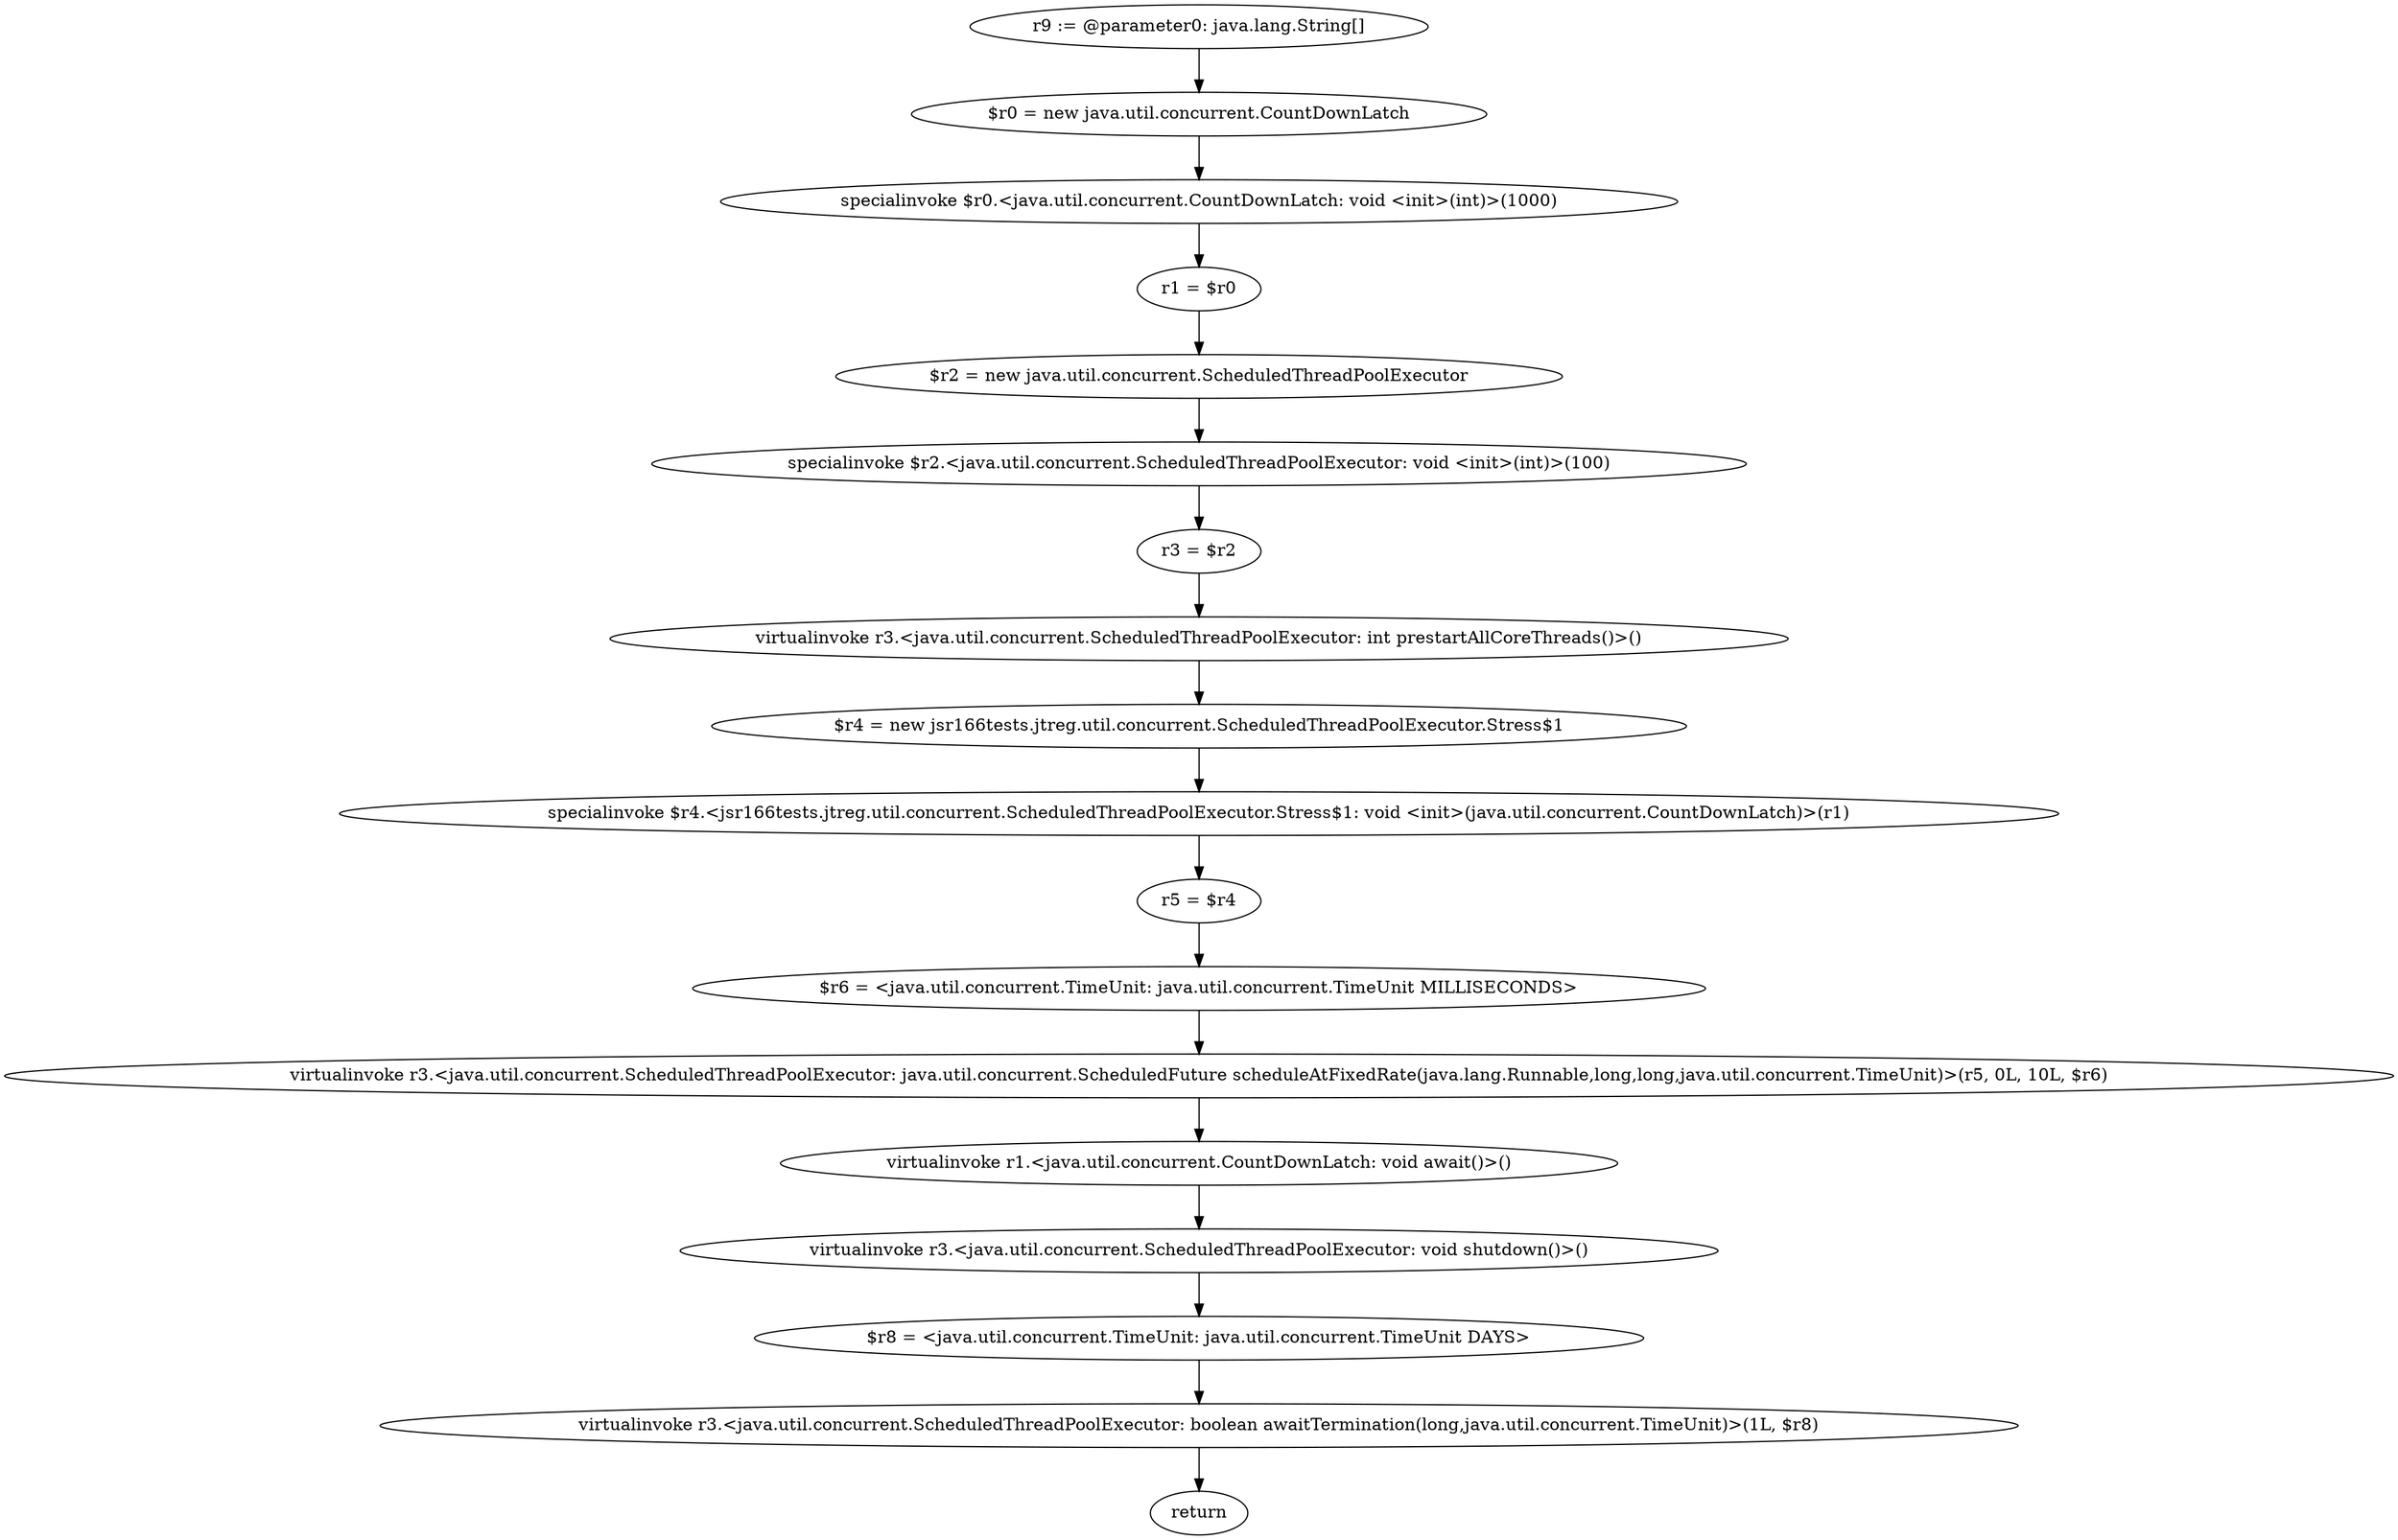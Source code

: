 digraph "unitGraph" {
    "r9 := @parameter0: java.lang.String[]"
    "$r0 = new java.util.concurrent.CountDownLatch"
    "specialinvoke $r0.<java.util.concurrent.CountDownLatch: void <init>(int)>(1000)"
    "r1 = $r0"
    "$r2 = new java.util.concurrent.ScheduledThreadPoolExecutor"
    "specialinvoke $r2.<java.util.concurrent.ScheduledThreadPoolExecutor: void <init>(int)>(100)"
    "r3 = $r2"
    "virtualinvoke r3.<java.util.concurrent.ScheduledThreadPoolExecutor: int prestartAllCoreThreads()>()"
    "$r4 = new jsr166tests.jtreg.util.concurrent.ScheduledThreadPoolExecutor.Stress$1"
    "specialinvoke $r4.<jsr166tests.jtreg.util.concurrent.ScheduledThreadPoolExecutor.Stress$1: void <init>(java.util.concurrent.CountDownLatch)>(r1)"
    "r5 = $r4"
    "$r6 = <java.util.concurrent.TimeUnit: java.util.concurrent.TimeUnit MILLISECONDS>"
    "virtualinvoke r3.<java.util.concurrent.ScheduledThreadPoolExecutor: java.util.concurrent.ScheduledFuture scheduleAtFixedRate(java.lang.Runnable,long,long,java.util.concurrent.TimeUnit)>(r5, 0L, 10L, $r6)"
    "virtualinvoke r1.<java.util.concurrent.CountDownLatch: void await()>()"
    "virtualinvoke r3.<java.util.concurrent.ScheduledThreadPoolExecutor: void shutdown()>()"
    "$r8 = <java.util.concurrent.TimeUnit: java.util.concurrent.TimeUnit DAYS>"
    "virtualinvoke r3.<java.util.concurrent.ScheduledThreadPoolExecutor: boolean awaitTermination(long,java.util.concurrent.TimeUnit)>(1L, $r8)"
    "return"
    "r9 := @parameter0: java.lang.String[]"->"$r0 = new java.util.concurrent.CountDownLatch";
    "$r0 = new java.util.concurrent.CountDownLatch"->"specialinvoke $r0.<java.util.concurrent.CountDownLatch: void <init>(int)>(1000)";
    "specialinvoke $r0.<java.util.concurrent.CountDownLatch: void <init>(int)>(1000)"->"r1 = $r0";
    "r1 = $r0"->"$r2 = new java.util.concurrent.ScheduledThreadPoolExecutor";
    "$r2 = new java.util.concurrent.ScheduledThreadPoolExecutor"->"specialinvoke $r2.<java.util.concurrent.ScheduledThreadPoolExecutor: void <init>(int)>(100)";
    "specialinvoke $r2.<java.util.concurrent.ScheduledThreadPoolExecutor: void <init>(int)>(100)"->"r3 = $r2";
    "r3 = $r2"->"virtualinvoke r3.<java.util.concurrent.ScheduledThreadPoolExecutor: int prestartAllCoreThreads()>()";
    "virtualinvoke r3.<java.util.concurrent.ScheduledThreadPoolExecutor: int prestartAllCoreThreads()>()"->"$r4 = new jsr166tests.jtreg.util.concurrent.ScheduledThreadPoolExecutor.Stress$1";
    "$r4 = new jsr166tests.jtreg.util.concurrent.ScheduledThreadPoolExecutor.Stress$1"->"specialinvoke $r4.<jsr166tests.jtreg.util.concurrent.ScheduledThreadPoolExecutor.Stress$1: void <init>(java.util.concurrent.CountDownLatch)>(r1)";
    "specialinvoke $r4.<jsr166tests.jtreg.util.concurrent.ScheduledThreadPoolExecutor.Stress$1: void <init>(java.util.concurrent.CountDownLatch)>(r1)"->"r5 = $r4";
    "r5 = $r4"->"$r6 = <java.util.concurrent.TimeUnit: java.util.concurrent.TimeUnit MILLISECONDS>";
    "$r6 = <java.util.concurrent.TimeUnit: java.util.concurrent.TimeUnit MILLISECONDS>"->"virtualinvoke r3.<java.util.concurrent.ScheduledThreadPoolExecutor: java.util.concurrent.ScheduledFuture scheduleAtFixedRate(java.lang.Runnable,long,long,java.util.concurrent.TimeUnit)>(r5, 0L, 10L, $r6)";
    "virtualinvoke r3.<java.util.concurrent.ScheduledThreadPoolExecutor: java.util.concurrent.ScheduledFuture scheduleAtFixedRate(java.lang.Runnable,long,long,java.util.concurrent.TimeUnit)>(r5, 0L, 10L, $r6)"->"virtualinvoke r1.<java.util.concurrent.CountDownLatch: void await()>()";
    "virtualinvoke r1.<java.util.concurrent.CountDownLatch: void await()>()"->"virtualinvoke r3.<java.util.concurrent.ScheduledThreadPoolExecutor: void shutdown()>()";
    "virtualinvoke r3.<java.util.concurrent.ScheduledThreadPoolExecutor: void shutdown()>()"->"$r8 = <java.util.concurrent.TimeUnit: java.util.concurrent.TimeUnit DAYS>";
    "$r8 = <java.util.concurrent.TimeUnit: java.util.concurrent.TimeUnit DAYS>"->"virtualinvoke r3.<java.util.concurrent.ScheduledThreadPoolExecutor: boolean awaitTermination(long,java.util.concurrent.TimeUnit)>(1L, $r8)";
    "virtualinvoke r3.<java.util.concurrent.ScheduledThreadPoolExecutor: boolean awaitTermination(long,java.util.concurrent.TimeUnit)>(1L, $r8)"->"return";
}
